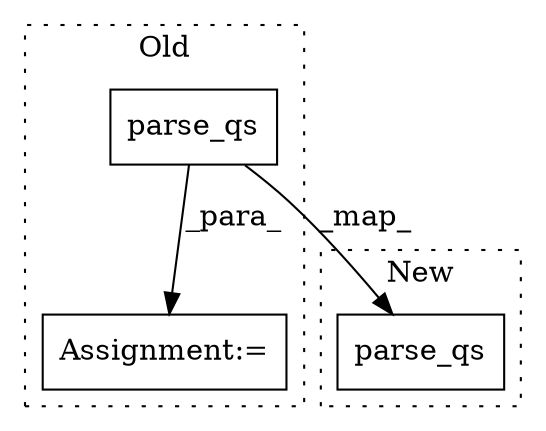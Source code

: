 digraph G {
subgraph cluster0 {
1 [label="parse_qs" a="32" s="6709,6732" l="9,1" shape="box"];
3 [label="Assignment:=" a="7" s="6695" l="1" shape="box"];
label = "Old";
style="dotted";
}
subgraph cluster1 {
2 [label="parse_qs" a="32" s="5939,5962" l="9,1" shape="box"];
label = "New";
style="dotted";
}
1 -> 2 [label="_map_"];
1 -> 3 [label="_para_"];
}